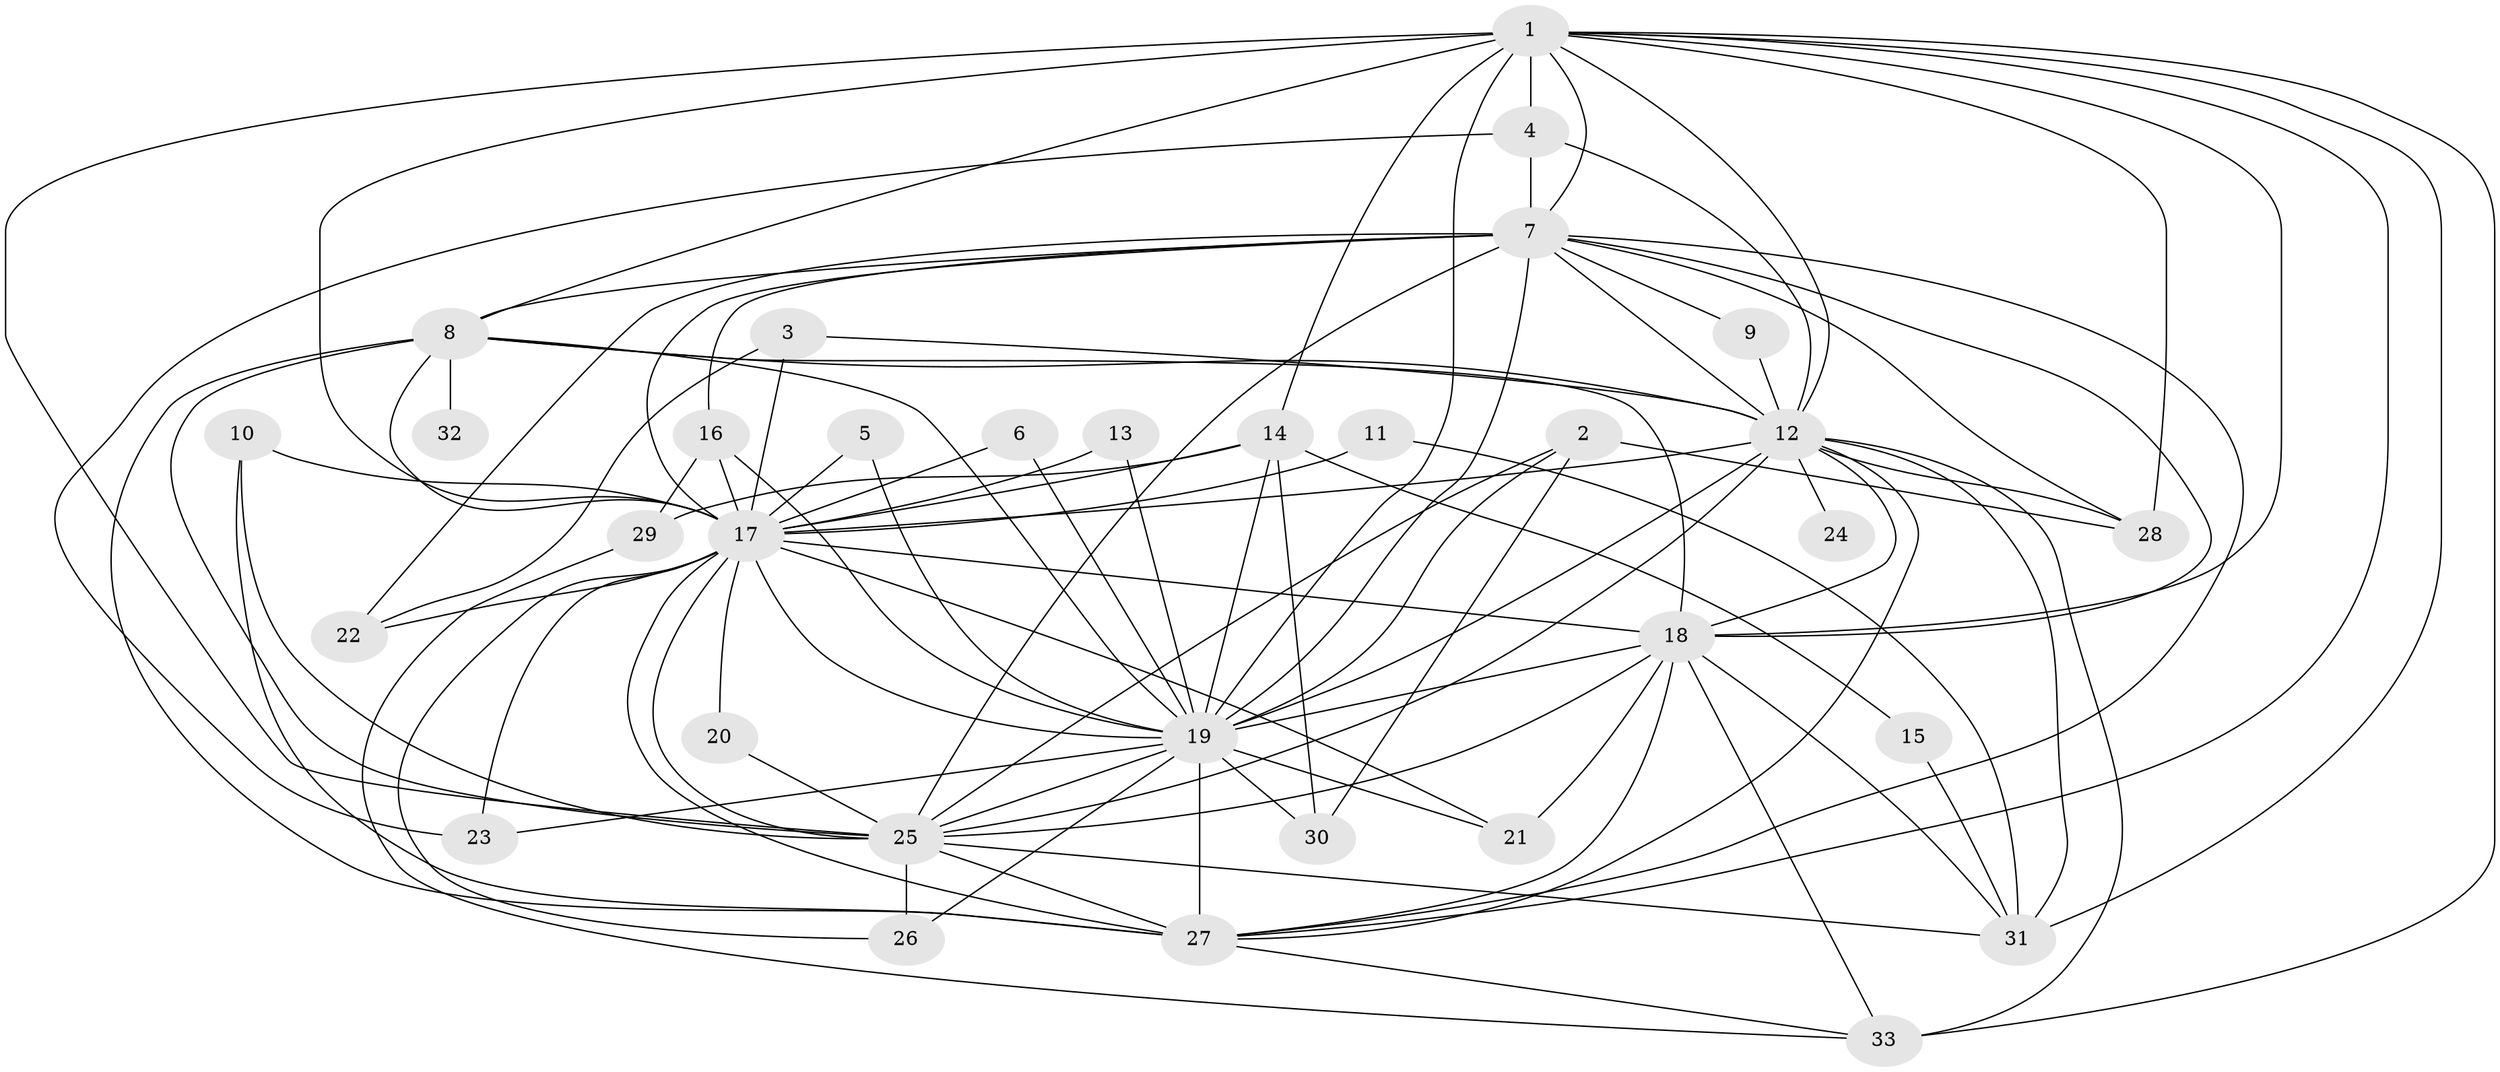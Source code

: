// original degree distribution, {13: 0.030303030303030304, 16: 0.030303030303030304, 27: 0.015151515151515152, 14: 0.030303030303030304, 23: 0.015151515151515152, 18: 0.015151515151515152, 19: 0.015151515151515152, 3: 0.15151515151515152, 4: 0.07575757575757576, 2: 0.5757575757575758, 5: 0.045454545454545456}
// Generated by graph-tools (version 1.1) at 2025/01/03/09/25 03:01:30]
// undirected, 33 vertices, 98 edges
graph export_dot {
graph [start="1"]
  node [color=gray90,style=filled];
  1;
  2;
  3;
  4;
  5;
  6;
  7;
  8;
  9;
  10;
  11;
  12;
  13;
  14;
  15;
  16;
  17;
  18;
  19;
  20;
  21;
  22;
  23;
  24;
  25;
  26;
  27;
  28;
  29;
  30;
  31;
  32;
  33;
  1 -- 4 [weight=1.0];
  1 -- 7 [weight=1.0];
  1 -- 8 [weight=1.0];
  1 -- 12 [weight=1.0];
  1 -- 14 [weight=1.0];
  1 -- 17 [weight=1.0];
  1 -- 18 [weight=1.0];
  1 -- 19 [weight=2.0];
  1 -- 25 [weight=2.0];
  1 -- 27 [weight=1.0];
  1 -- 28 [weight=1.0];
  1 -- 31 [weight=1.0];
  1 -- 33 [weight=1.0];
  2 -- 19 [weight=1.0];
  2 -- 25 [weight=1.0];
  2 -- 28 [weight=1.0];
  2 -- 30 [weight=1.0];
  3 -- 12 [weight=1.0];
  3 -- 17 [weight=1.0];
  3 -- 22 [weight=1.0];
  4 -- 7 [weight=1.0];
  4 -- 12 [weight=1.0];
  4 -- 23 [weight=1.0];
  5 -- 17 [weight=1.0];
  5 -- 19 [weight=1.0];
  6 -- 17 [weight=1.0];
  6 -- 19 [weight=1.0];
  7 -- 8 [weight=1.0];
  7 -- 9 [weight=1.0];
  7 -- 12 [weight=1.0];
  7 -- 16 [weight=1.0];
  7 -- 17 [weight=2.0];
  7 -- 18 [weight=1.0];
  7 -- 19 [weight=3.0];
  7 -- 22 [weight=1.0];
  7 -- 25 [weight=1.0];
  7 -- 27 [weight=1.0];
  7 -- 28 [weight=1.0];
  8 -- 12 [weight=1.0];
  8 -- 17 [weight=1.0];
  8 -- 18 [weight=1.0];
  8 -- 19 [weight=3.0];
  8 -- 25 [weight=2.0];
  8 -- 27 [weight=1.0];
  8 -- 32 [weight=1.0];
  9 -- 12 [weight=1.0];
  10 -- 17 [weight=1.0];
  10 -- 25 [weight=1.0];
  10 -- 27 [weight=1.0];
  11 -- 17 [weight=1.0];
  11 -- 31 [weight=1.0];
  12 -- 17 [weight=1.0];
  12 -- 18 [weight=1.0];
  12 -- 19 [weight=3.0];
  12 -- 24 [weight=1.0];
  12 -- 25 [weight=1.0];
  12 -- 27 [weight=2.0];
  12 -- 28 [weight=1.0];
  12 -- 31 [weight=1.0];
  12 -- 33 [weight=1.0];
  13 -- 17 [weight=1.0];
  13 -- 19 [weight=1.0];
  14 -- 15 [weight=1.0];
  14 -- 17 [weight=1.0];
  14 -- 19 [weight=1.0];
  14 -- 29 [weight=1.0];
  14 -- 30 [weight=1.0];
  15 -- 31 [weight=1.0];
  16 -- 17 [weight=1.0];
  16 -- 19 [weight=1.0];
  16 -- 29 [weight=1.0];
  17 -- 18 [weight=1.0];
  17 -- 19 [weight=5.0];
  17 -- 20 [weight=1.0];
  17 -- 21 [weight=1.0];
  17 -- 22 [weight=1.0];
  17 -- 23 [weight=1.0];
  17 -- 25 [weight=1.0];
  17 -- 26 [weight=1.0];
  17 -- 27 [weight=2.0];
  18 -- 19 [weight=3.0];
  18 -- 21 [weight=1.0];
  18 -- 25 [weight=2.0];
  18 -- 27 [weight=1.0];
  18 -- 31 [weight=1.0];
  18 -- 33 [weight=1.0];
  19 -- 21 [weight=1.0];
  19 -- 23 [weight=1.0];
  19 -- 25 [weight=3.0];
  19 -- 26 [weight=1.0];
  19 -- 27 [weight=2.0];
  19 -- 30 [weight=2.0];
  20 -- 25 [weight=1.0];
  25 -- 26 [weight=1.0];
  25 -- 27 [weight=1.0];
  25 -- 31 [weight=1.0];
  27 -- 33 [weight=1.0];
  29 -- 33 [weight=1.0];
}
